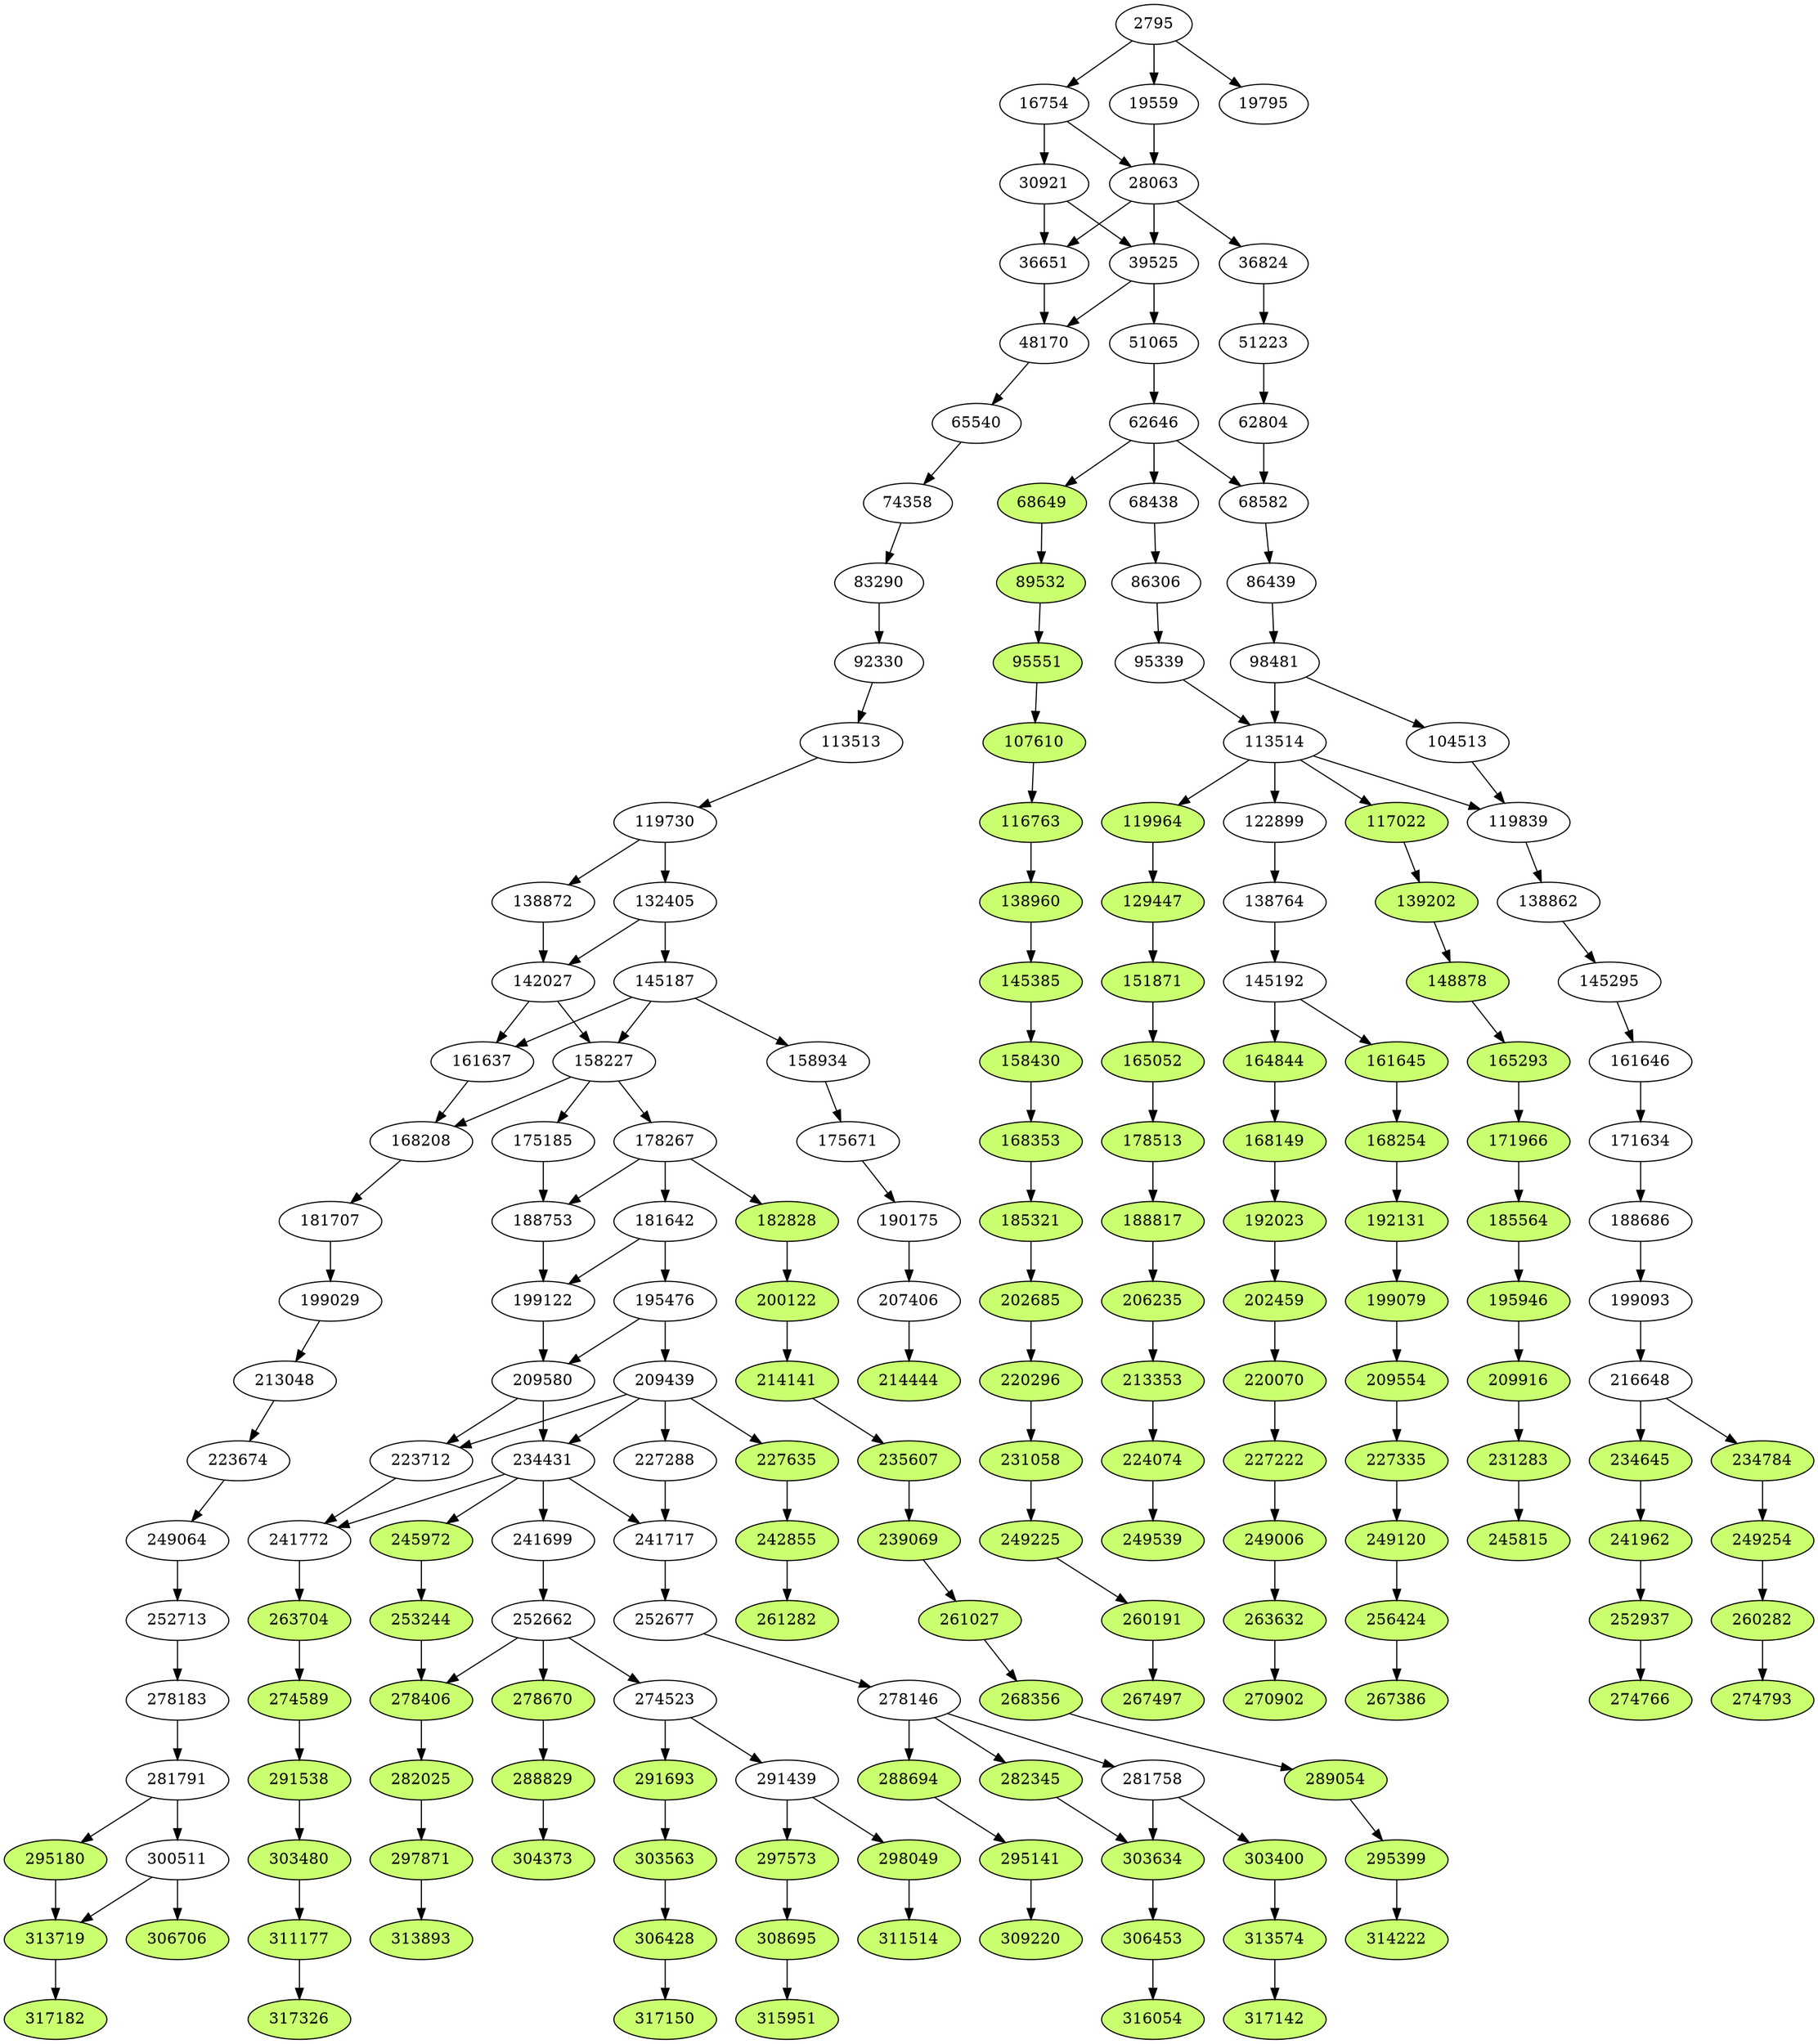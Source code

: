 digraph {
    2795 -> 16754;
    2795 -> 19559;
    2795 -> 19795;
    16754 -> 28063;
    16754 -> 30921;
    19559 -> 28063;
    28063 -> 36651;
    28063 -> 36824;
    28063 -> 39525;
    30921 -> 36651;
    30921 -> 39525;
    36651 -> 48170;
    36824 -> 51223;
    39525 -> 48170;
    39525 -> 51065;
    48170 -> 65540;
    51065 -> 62646;
    51223 -> 62804;
    62646 -> 68438;
    62646 -> 68582;
    62646 -> 68649;
    62804 -> 68582;
    65540 -> 74358;
    68438 -> 86306;
    68582 -> 86439;
    68649 -> 89532;
    74358 -> 83290;
    83290 -> 92330;
    86306 -> 95339;
    86439 -> 98481;
    89532 -> 95551;
    92330 -> 113513;
    95339 -> 113514;
    95551 -> 107610;
    98481 -> 104513;
    98481 -> 113514;
    104513 -> 119839;
    107610 -> 116763;
    113513 -> 119730;
    113514 -> 117022;
    113514 -> 119839;
    113514 -> 119964;
    113514 -> 122899;
    116763 -> 138960;
    117022 -> 139202;
    119730 -> 132405;
    119730 -> 138872;
    119839 -> 138862;
    119964 -> 129447;
    122899 -> 138764;
    129447 -> 151871;
    132405 -> 142027;
    132405 -> 145187;
    138764 -> 145192;
    138862 -> 145295;
    138872 -> 142027;
    138960 -> 145385;
    139202 -> 148878;
    142027 -> 158227;
    142027 -> 161637;
    145187 -> 158227;
    145187 -> 158934;
    145187 -> 161637;
    145192 -> 161645;
    145192 -> 164844;
    145295 -> 161646;
    145385 -> 158430;
    148878 -> 165293;
    151871 -> 165052;
    158227 -> 168208;
    158227 -> 175185;
    158227 -> 178267;
    158430 -> 168353;
    158934 -> 175671;
    161637 -> 168208;
    161645 -> 168254;
    161646 -> 171634;
    164844 -> 168149;
    165052 -> 178513;
    165293 -> 171966;
    168149 -> 192023;
    168208 -> 181707;
    168254 -> 192131;
    168353 -> 185321;
    171634 -> 188686;
    171966 -> 185564;
    175185 -> 188753;
    175671 -> 190175;
    178267 -> 181642;
    178267 -> 182828;
    178267 -> 188753;
    178513 -> 188817;
    181642 -> 195476;
    181642 -> 199122;
    181707 -> 199029;
    182828 -> 200122;
    185321 -> 202685;
    185564 -> 195946;
    188686 -> 199093;
    188753 -> 199122;
    188817 -> 206235;
    190175 -> 207406;
    192023 -> 202459;
    192131 -> 199079;
    195476 -> 209439;
    195476 -> 209580;
    195946 -> 209916;
    199029 -> 213048;
    199079 -> 209554;
    199093 -> 216648;
    199122 -> 209580;
    200122 -> 214141;
    202459 -> 220070;
    202685 -> 220296;
    206235 -> 213353;
    207406 -> 214444;
    209439 -> 223712;
    209439 -> 227288;
    209439 -> 227635;
    209439 -> 234431;
    209554 -> 227335;
    209580 -> 223712;
    209580 -> 234431;
    209916 -> 231283;
    213048 -> 223674;
    213353 -> 224074;
    214141 -> 235607;
    216648 -> 234645;
    216648 -> 234784;
    220070 -> 227222;
    220296 -> 231058;
    223674 -> 249064;
    223712 -> 241772;
    224074 -> 249539;
    227222 -> 249006;
    227288 -> 241717;
    227335 -> 249120;
    227635 -> 242855;
    231058 -> 249225;
    231283 -> 245815;
    234431 -> 241699;
    234431 -> 241717;
    234431 -> 241772;
    234431 -> 245972;
    234645 -> 241962;
    234784 -> 249254;
    235607 -> 239069;
    239069 -> 261027;
    241699 -> 252662;
    241717 -> 252677;
    241772 -> 263704;
    241962 -> 252937;
    242855 -> 261282;
    245972 -> 253244;
    249006 -> 263632;
    249064 -> 252713;
    249120 -> 256424;
    249225 -> 260191;
    249254 -> 260282;
    252662 -> 274523;
    252662 -> 278406;
    252662 -> 278670;
    252677 -> 278146;
    252713 -> 278183;
    252937 -> 274766;
    253244 -> 278406;
    256424 -> 267386;
    260191 -> 267497;
    260282 -> 274793;
    261027 -> 268356;
    263632 -> 270902;
    263704 -> 274589;
    268356 -> 289054;
    274523 -> 291439;
    274523 -> 291693;
    274589 -> 291538;
    278146 -> 281758;
    278146 -> 282345;
    278146 -> 288694;
    278183 -> 281791;
    278406 -> 282025;
    278670 -> 288829;
    281758 -> 303400;
    281758 -> 303634;
    281791 -> 295180;
    281791 -> 300511;
    282025 -> 297871;
    282345 -> 303634;
    288694 -> 295141;
    288829 -> 304373;
    289054 -> 295399;
    291439 -> 297573;
    291439 -> 298049;
    291538 -> 303480;
    291693 -> 303563;
    295141 -> 309220;
    295180 -> 313719;
    295399 -> 314222;
    297573 -> 308695;
    297871 -> 313893;
    298049 -> 311514;
    300511 -> 306706;
    300511 -> 313719;
    303400 -> 313574;
    303480 -> 311177;
    303563 -> 306428;
    303634 -> 306453;
    306428 -> 317150;
    306453 -> 316054;
    308695 -> 315951;
    311177 -> 317326;
    313574 -> 317142;
    313719 -> 317182;
    //colored bisimilar nodes
314222[style=filled, fillcolor=darkolivegreen1];
209554[style=filled, fillcolor=darkolivegreen1];
227335[style=filled, fillcolor=darkolivegreen1];
306453[style=filled, fillcolor=darkolivegreen1];
303563[style=filled, fillcolor=darkolivegreen1];
297871[style=filled, fillcolor=darkolivegreen1];
214141[style=filled, fillcolor=darkolivegreen1];
297573[style=filled, fillcolor=darkolivegreen1];
315951[style=filled, fillcolor=darkolivegreen1];
263632[style=filled, fillcolor=darkolivegreen1];
148878[style=filled, fillcolor=darkolivegreen1];
192023[style=filled, fillcolor=darkolivegreen1];
220070[style=filled, fillcolor=darkolivegreen1];
313574[style=filled, fillcolor=darkolivegreen1];
253244[style=filled, fillcolor=darkolivegreen1];
282345[style=filled, fillcolor=darkolivegreen1];
317142[style=filled, fillcolor=darkolivegreen1];
89532[style=filled, fillcolor=darkolivegreen1];
168353[style=filled, fillcolor=darkolivegreen1];
261027[style=filled, fillcolor=darkolivegreen1];
288829[style=filled, fillcolor=darkolivegreen1];
151871[style=filled, fillcolor=darkolivegreen1];
249120[style=filled, fillcolor=darkolivegreen1];
202459[style=filled, fillcolor=darkolivegreen1];
270902[style=filled, fillcolor=darkolivegreen1];
306706[style=filled, fillcolor=darkolivegreen1];
168254[style=filled, fillcolor=darkolivegreen1];
188817[style=filled, fillcolor=darkolivegreen1];
234645[style=filled, fillcolor=darkolivegreen1];
139202[style=filled, fillcolor=darkolivegreen1];
231283[style=filled, fillcolor=darkolivegreen1];
171966[style=filled, fillcolor=darkolivegreen1];
278670[style=filled, fillcolor=darkolivegreen1];
309220[style=filled, fillcolor=darkolivegreen1];
311514[style=filled, fillcolor=darkolivegreen1];
260282[style=filled, fillcolor=darkolivegreen1];
224074[style=filled, fillcolor=darkolivegreen1];
298049[style=filled, fillcolor=darkolivegreen1];
274793[style=filled, fillcolor=darkolivegreen1];
256424[style=filled, fillcolor=darkolivegreen1];
182828[style=filled, fillcolor=darkolivegreen1];
291693[style=filled, fillcolor=darkolivegreen1];
308695[style=filled, fillcolor=darkolivegreen1];
317182[style=filled, fillcolor=darkolivegreen1];
278406[style=filled, fillcolor=darkolivegreen1];
165293[style=filled, fillcolor=darkolivegreen1];
295141[style=filled, fillcolor=darkolivegreen1];
317150[style=filled, fillcolor=darkolivegreen1];
185564[style=filled, fillcolor=darkolivegreen1];
291538[style=filled, fillcolor=darkolivegreen1];
263704[style=filled, fillcolor=darkolivegreen1];
288694[style=filled, fillcolor=darkolivegreen1];
274766[style=filled, fillcolor=darkolivegreen1];
117022[style=filled, fillcolor=darkolivegreen1];
252937[style=filled, fillcolor=darkolivegreen1];
245972[style=filled, fillcolor=darkolivegreen1];
267386[style=filled, fillcolor=darkolivegreen1];
116763[style=filled, fillcolor=darkolivegreen1];
213353[style=filled, fillcolor=darkolivegreen1];
260191[style=filled, fillcolor=darkolivegreen1];
249539[style=filled, fillcolor=darkolivegreen1];
165052[style=filled, fillcolor=darkolivegreen1];
227635[style=filled, fillcolor=darkolivegreen1];
249254[style=filled, fillcolor=darkolivegreen1];
239069[style=filled, fillcolor=darkolivegreen1];
313719[style=filled, fillcolor=darkolivegreen1];
313893[style=filled, fillcolor=darkolivegreen1];
209916[style=filled, fillcolor=darkolivegreen1];
119964[style=filled, fillcolor=darkolivegreen1];
129447[style=filled, fillcolor=darkolivegreen1];
261282[style=filled, fillcolor=darkolivegreen1];
241962[style=filled, fillcolor=darkolivegreen1];
192131[style=filled, fillcolor=darkolivegreen1];
268356[style=filled, fillcolor=darkolivegreen1];
303400[style=filled, fillcolor=darkolivegreen1];
303634[style=filled, fillcolor=darkolivegreen1];
267497[style=filled, fillcolor=darkolivegreen1];
145385[style=filled, fillcolor=darkolivegreen1];
274589[style=filled, fillcolor=darkolivegreen1];
316054[style=filled, fillcolor=darkolivegreen1];
214444[style=filled, fillcolor=darkolivegreen1];
249225[style=filled, fillcolor=darkolivegreen1];
195946[style=filled, fillcolor=darkolivegreen1];
138960[style=filled, fillcolor=darkolivegreen1];
158430[style=filled, fillcolor=darkolivegreen1];
95551[style=filled, fillcolor=darkolivegreen1];
164844[style=filled, fillcolor=darkolivegreen1];
235607[style=filled, fillcolor=darkolivegreen1];
311177[style=filled, fillcolor=darkolivegreen1];
107610[style=filled, fillcolor=darkolivegreen1];
295399[style=filled, fillcolor=darkolivegreen1];
202685[style=filled, fillcolor=darkolivegreen1];
220296[style=filled, fillcolor=darkolivegreen1];
227222[style=filled, fillcolor=darkolivegreen1];
245815[style=filled, fillcolor=darkolivegreen1];
289054[style=filled, fillcolor=darkolivegreen1];
200122[style=filled, fillcolor=darkolivegreen1];
242855[style=filled, fillcolor=darkolivegreen1];
306428[style=filled, fillcolor=darkolivegreen1];
304373[style=filled, fillcolor=darkolivegreen1];
234784[style=filled, fillcolor=darkolivegreen1];
168149[style=filled, fillcolor=darkolivegreen1];
178513[style=filled, fillcolor=darkolivegreen1];
295180[style=filled, fillcolor=darkolivegreen1];
185321[style=filled, fillcolor=darkolivegreen1];
199079[style=filled, fillcolor=darkolivegreen1];
206235[style=filled, fillcolor=darkolivegreen1];
231058[style=filled, fillcolor=darkolivegreen1];
161645[style=filled, fillcolor=darkolivegreen1];
317326[style=filled, fillcolor=darkolivegreen1];
303480[style=filled, fillcolor=darkolivegreen1];
68649[style=filled, fillcolor=darkolivegreen1];
282025[style=filled, fillcolor=darkolivegreen1];
249006[style=filled, fillcolor=darkolivegreen1];
}